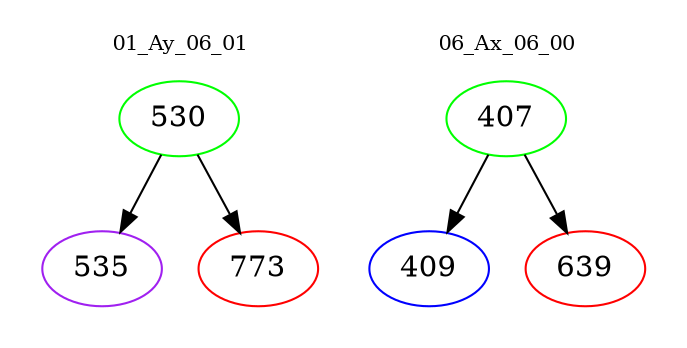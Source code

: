 digraph{
subgraph cluster_0 {
color = white
label = "01_Ay_06_01";
fontsize=10;
T0_530 [label="530", color="green"]
T0_530 -> T0_535 [color="black"]
T0_535 [label="535", color="purple"]
T0_530 -> T0_773 [color="black"]
T0_773 [label="773", color="red"]
}
subgraph cluster_1 {
color = white
label = "06_Ax_06_00";
fontsize=10;
T1_407 [label="407", color="green"]
T1_407 -> T1_409 [color="black"]
T1_409 [label="409", color="blue"]
T1_407 -> T1_639 [color="black"]
T1_639 [label="639", color="red"]
}
}
